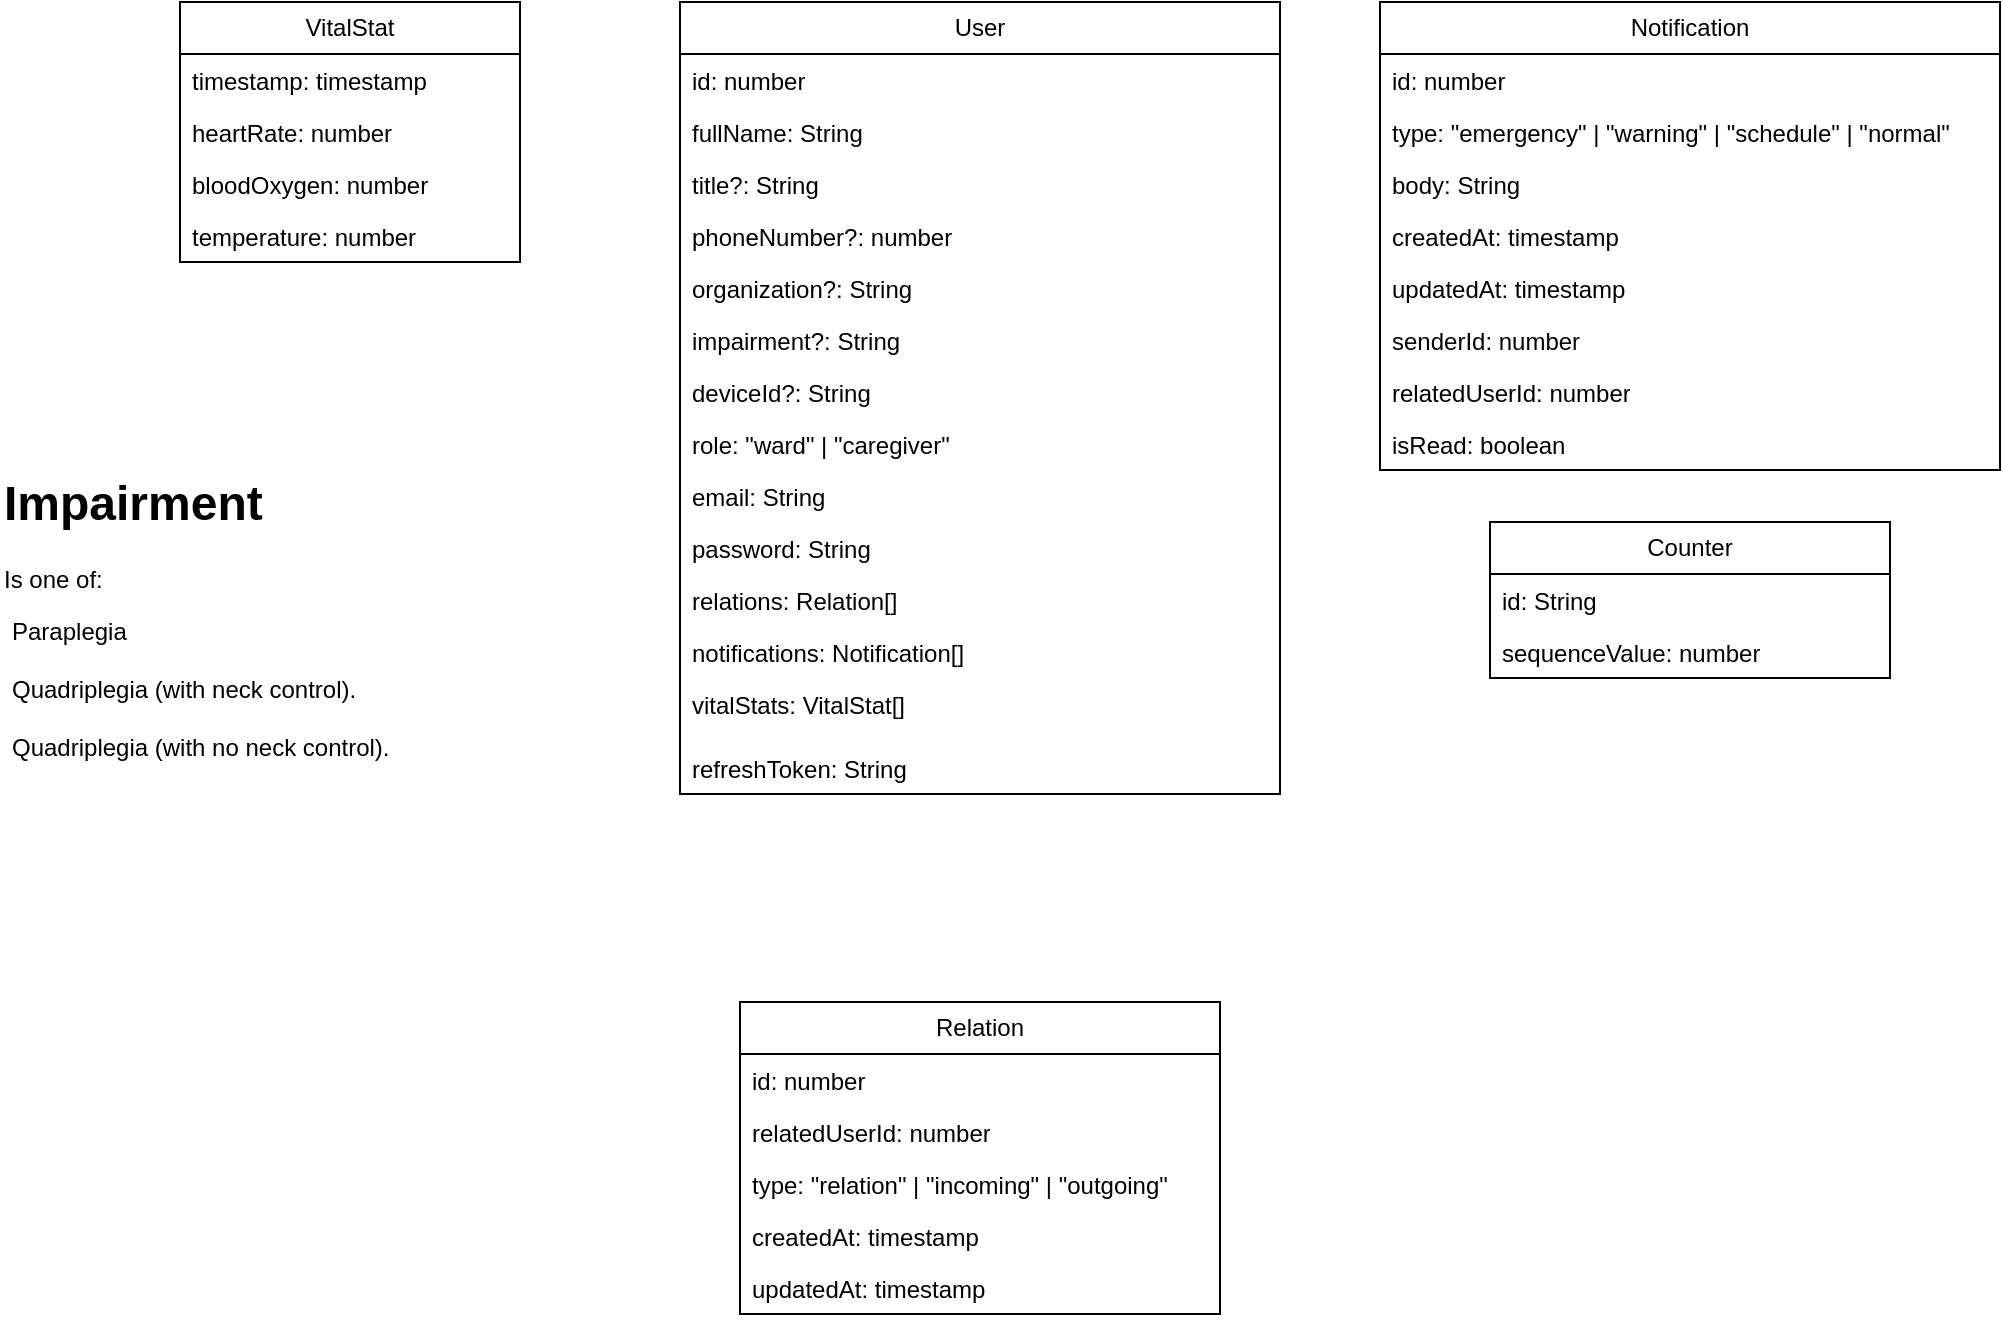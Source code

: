 <mxfile>
    <diagram name="Page-1" id="RhNSDpb28YwICxFGgP6q">
        <mxGraphModel dx="1406" dy="862" grid="1" gridSize="10" guides="1" tooltips="1" connect="1" arrows="1" fold="1" page="1" pageScale="1" pageWidth="1920" pageHeight="1200" math="0" shadow="0">
            <root>
                <mxCell id="0"/>
                <mxCell id="1" parent="0"/>
                <mxCell id="53EWXWbnaxRnMBXfWVNh-3" value="User" style="swimlane;fontStyle=0;childLayout=stackLayout;horizontal=1;startSize=26;fillColor=none;horizontalStack=0;resizeParent=1;resizeParentMax=0;resizeLast=0;collapsible=1;marginBottom=0;whiteSpace=wrap;html=1;" parent="1" vertex="1">
                    <mxGeometry x="680" y="140" width="300" height="396" as="geometry"/>
                </mxCell>
                <mxCell id="53EWXWbnaxRnMBXfWVNh-14" value="id: number" style="text;strokeColor=none;fillColor=none;align=left;verticalAlign=top;spacingLeft=4;spacingRight=4;overflow=hidden;rotatable=0;points=[[0,0.5],[1,0.5]];portConstraint=eastwest;whiteSpace=wrap;html=1;" parent="53EWXWbnaxRnMBXfWVNh-3" vertex="1">
                    <mxGeometry y="26" width="300" height="26" as="geometry"/>
                </mxCell>
                <mxCell id="53EWXWbnaxRnMBXfWVNh-5" value="fullName: String" style="text;strokeColor=none;fillColor=none;align=left;verticalAlign=top;spacingLeft=4;spacingRight=4;overflow=hidden;rotatable=0;points=[[0,0.5],[1,0.5]];portConstraint=eastwest;whiteSpace=wrap;html=1;" parent="53EWXWbnaxRnMBXfWVNh-3" vertex="1">
                    <mxGeometry y="52" width="300" height="26" as="geometry"/>
                </mxCell>
                <mxCell id="xeo-HCVFnPWFrrkDlW0r-4" value="title?: String" style="text;strokeColor=none;fillColor=none;align=left;verticalAlign=top;spacingLeft=4;spacingRight=4;overflow=hidden;rotatable=0;points=[[0,0.5],[1,0.5]];portConstraint=eastwest;whiteSpace=wrap;html=1;" parent="53EWXWbnaxRnMBXfWVNh-3" vertex="1">
                    <mxGeometry y="78" width="300" height="26" as="geometry"/>
                </mxCell>
                <mxCell id="53EWXWbnaxRnMBXfWVNh-9" value="phoneNumber?: number" style="text;strokeColor=none;fillColor=none;align=left;verticalAlign=top;spacingLeft=4;spacingRight=4;overflow=hidden;rotatable=0;points=[[0,0.5],[1,0.5]];portConstraint=eastwest;whiteSpace=wrap;html=1;" parent="53EWXWbnaxRnMBXfWVNh-3" vertex="1">
                    <mxGeometry y="104" width="300" height="26" as="geometry"/>
                </mxCell>
                <mxCell id="xeo-HCVFnPWFrrkDlW0r-3" value="organization?: String" style="text;strokeColor=none;fillColor=none;align=left;verticalAlign=top;spacingLeft=4;spacingRight=4;overflow=hidden;rotatable=0;points=[[0,0.5],[1,0.5]];portConstraint=eastwest;whiteSpace=wrap;html=1;" parent="53EWXWbnaxRnMBXfWVNh-3" vertex="1">
                    <mxGeometry y="130" width="300" height="26" as="geometry"/>
                </mxCell>
                <mxCell id="xeo-HCVFnPWFrrkDlW0r-1" value="impairment?: String" style="text;strokeColor=none;fillColor=none;align=left;verticalAlign=top;spacingLeft=4;spacingRight=4;overflow=hidden;rotatable=0;points=[[0,0.5],[1,0.5]];portConstraint=eastwest;whiteSpace=wrap;html=1;" parent="53EWXWbnaxRnMBXfWVNh-3" vertex="1">
                    <mxGeometry y="156" width="300" height="26" as="geometry"/>
                </mxCell>
                <mxCell id="5" value="deviceId?: String" style="text;strokeColor=none;fillColor=none;align=left;verticalAlign=top;spacingLeft=4;spacingRight=4;overflow=hidden;rotatable=0;points=[[0,0.5],[1,0.5]];portConstraint=eastwest;whiteSpace=wrap;html=1;" vertex="1" parent="53EWXWbnaxRnMBXfWVNh-3">
                    <mxGeometry y="182" width="300" height="26" as="geometry"/>
                </mxCell>
                <mxCell id="53EWXWbnaxRnMBXfWVNh-13" value="role: &quot;ward&quot; | &quot;caregiver&quot;" style="text;strokeColor=none;fillColor=none;align=left;verticalAlign=top;spacingLeft=4;spacingRight=4;overflow=hidden;rotatable=0;points=[[0,0.5],[1,0.5]];portConstraint=eastwest;whiteSpace=wrap;html=1;" parent="53EWXWbnaxRnMBXfWVNh-3" vertex="1">
                    <mxGeometry y="208" width="300" height="26" as="geometry"/>
                </mxCell>
                <mxCell id="53EWXWbnaxRnMBXfWVNh-7" value="email: String" style="text;strokeColor=none;fillColor=none;align=left;verticalAlign=top;spacingLeft=4;spacingRight=4;overflow=hidden;rotatable=0;points=[[0,0.5],[1,0.5]];portConstraint=eastwest;whiteSpace=wrap;html=1;" parent="53EWXWbnaxRnMBXfWVNh-3" vertex="1">
                    <mxGeometry y="234" width="300" height="26" as="geometry"/>
                </mxCell>
                <mxCell id="53EWXWbnaxRnMBXfWVNh-12" value="password: String" style="text;strokeColor=none;fillColor=none;align=left;verticalAlign=top;spacingLeft=4;spacingRight=4;overflow=hidden;rotatable=0;points=[[0,0.5],[1,0.5]];portConstraint=eastwest;whiteSpace=wrap;html=1;" parent="53EWXWbnaxRnMBXfWVNh-3" vertex="1">
                    <mxGeometry y="260" width="300" height="26" as="geometry"/>
                </mxCell>
                <mxCell id="53EWXWbnaxRnMBXfWVNh-10" value="relations: Relation[]" style="text;strokeColor=none;fillColor=none;align=left;verticalAlign=top;spacingLeft=4;spacingRight=4;overflow=hidden;rotatable=0;points=[[0,0.5],[1,0.5]];portConstraint=eastwest;whiteSpace=wrap;html=1;" parent="53EWXWbnaxRnMBXfWVNh-3" vertex="1">
                    <mxGeometry y="286" width="300" height="26" as="geometry"/>
                </mxCell>
                <mxCell id="ANE4v1oswPU3dnCNAhBP-31" value="notifications: Notification[]" style="text;strokeColor=none;fillColor=none;align=left;verticalAlign=top;spacingLeft=4;spacingRight=4;overflow=hidden;rotatable=0;points=[[0,0.5],[1,0.5]];portConstraint=eastwest;whiteSpace=wrap;html=1;" parent="53EWXWbnaxRnMBXfWVNh-3" vertex="1">
                    <mxGeometry y="312" width="300" height="26" as="geometry"/>
                </mxCell>
                <mxCell id="xeo-HCVFnPWFrrkDlW0r-2" value="vitalStats: VitalStat[]" style="text;strokeColor=none;fillColor=none;align=left;verticalAlign=top;spacingLeft=4;spacingRight=4;overflow=hidden;rotatable=0;points=[[0,0.5],[1,0.5]];portConstraint=eastwest;whiteSpace=wrap;html=1;" parent="53EWXWbnaxRnMBXfWVNh-3" vertex="1">
                    <mxGeometry y="338" width="300" height="32" as="geometry"/>
                </mxCell>
                <mxCell id="n33qdp5U2cRwPJbR96Rh-6" value="refreshToken: String" style="text;strokeColor=none;fillColor=none;align=left;verticalAlign=top;spacingLeft=4;spacingRight=4;overflow=hidden;rotatable=0;points=[[0,0.5],[1,0.5]];portConstraint=eastwest;whiteSpace=wrap;html=1;" parent="53EWXWbnaxRnMBXfWVNh-3" vertex="1">
                    <mxGeometry y="370" width="300" height="26" as="geometry"/>
                </mxCell>
                <mxCell id="ANE4v1oswPU3dnCNAhBP-32" value="&lt;h1 style=&quot;margin-top: 0px;&quot;&gt;Impairment&lt;/h1&gt;&lt;p&gt;Is one of:&lt;/p&gt;&lt;p style=&quot;margin: 0px 0px 0px 4px;&quot;&gt;Paraplegia&lt;/p&gt;&lt;p style=&quot;margin: 0px 0px 0px 4px;&quot;&gt;&lt;br&gt;&lt;/p&gt;&lt;p style=&quot;margin: 0px 0px 0px 4px;&quot;&gt;Quadriplegia (with neck control).&lt;/p&gt;&lt;p style=&quot;margin: 0px 0px 0px 4px;&quot;&gt;&lt;br&gt;&lt;/p&gt;&lt;p style=&quot;margin: 0px 0px 0px 4px;&quot;&gt;Quadriplegia (with no neck control).&lt;/p&gt;&lt;div&gt;&lt;br&gt;&lt;/div&gt;&lt;p&gt;&lt;br&gt;&lt;/p&gt;" style="text;html=1;whiteSpace=wrap;overflow=hidden;rounded=0;" parent="1" vertex="1">
                    <mxGeometry x="340" y="370" width="220" height="172" as="geometry"/>
                </mxCell>
                <mxCell id="z-RqrraqDJKVLrVFG4tr-6" value="Relation" style="swimlane;fontStyle=0;childLayout=stackLayout;horizontal=1;startSize=26;fillColor=none;horizontalStack=0;resizeParent=1;resizeParentMax=0;resizeLast=0;collapsible=1;marginBottom=0;whiteSpace=wrap;html=1;" parent="1" vertex="1">
                    <mxGeometry x="710" y="640" width="240" height="156" as="geometry"/>
                </mxCell>
                <mxCell id="z-RqrraqDJKVLrVFG4tr-7" value="id: number" style="text;strokeColor=none;fillColor=none;align=left;verticalAlign=top;spacingLeft=4;spacingRight=4;overflow=hidden;rotatable=0;points=[[0,0.5],[1,0.5]];portConstraint=eastwest;whiteSpace=wrap;html=1;" parent="z-RqrraqDJKVLrVFG4tr-6" vertex="1">
                    <mxGeometry y="26" width="240" height="26" as="geometry"/>
                </mxCell>
                <mxCell id="z-RqrraqDJKVLrVFG4tr-9" value="relatedUserId: number" style="text;strokeColor=none;fillColor=none;align=left;verticalAlign=top;spacingLeft=4;spacingRight=4;overflow=hidden;rotatable=0;points=[[0,0.5],[1,0.5]];portConstraint=eastwest;whiteSpace=wrap;html=1;" parent="z-RqrraqDJKVLrVFG4tr-6" vertex="1">
                    <mxGeometry y="52" width="240" height="26" as="geometry"/>
                </mxCell>
                <mxCell id="z-RqrraqDJKVLrVFG4tr-17" value="type: &quot;relation&quot; | &quot;incoming&quot; | &quot;outgoing&quot;" style="text;strokeColor=none;fillColor=none;align=left;verticalAlign=top;spacingLeft=4;spacingRight=4;overflow=hidden;rotatable=0;points=[[0,0.5],[1,0.5]];portConstraint=eastwest;whiteSpace=wrap;html=1;" parent="z-RqrraqDJKVLrVFG4tr-6" vertex="1">
                    <mxGeometry y="78" width="240" height="26" as="geometry"/>
                </mxCell>
                <mxCell id="z-RqrraqDJKVLrVFG4tr-18" value="createdAt: timestamp" style="text;strokeColor=none;fillColor=none;align=left;verticalAlign=top;spacingLeft=4;spacingRight=4;overflow=hidden;rotatable=0;points=[[0,0.5],[1,0.5]];portConstraint=eastwest;whiteSpace=wrap;html=1;" parent="z-RqrraqDJKVLrVFG4tr-6" vertex="1">
                    <mxGeometry y="104" width="240" height="26" as="geometry"/>
                </mxCell>
                <mxCell id="z-RqrraqDJKVLrVFG4tr-19" value="updatedAt: timestamp" style="text;strokeColor=none;fillColor=none;align=left;verticalAlign=top;spacingLeft=4;spacingRight=4;overflow=hidden;rotatable=0;points=[[0,0.5],[1,0.5]];portConstraint=eastwest;whiteSpace=wrap;html=1;" parent="z-RqrraqDJKVLrVFG4tr-6" vertex="1">
                    <mxGeometry y="130" width="240" height="26" as="geometry"/>
                </mxCell>
                <mxCell id="z-RqrraqDJKVLrVFG4tr-10" value="Notification" style="swimlane;fontStyle=0;childLayout=stackLayout;horizontal=1;startSize=26;fillColor=none;horizontalStack=0;resizeParent=1;resizeParentMax=0;resizeLast=0;collapsible=1;marginBottom=0;whiteSpace=wrap;html=1;" parent="1" vertex="1">
                    <mxGeometry x="1030" y="140" width="310" height="234" as="geometry"/>
                </mxCell>
                <mxCell id="z-RqrraqDJKVLrVFG4tr-11" value="id: number" style="text;strokeColor=none;fillColor=none;align=left;verticalAlign=top;spacingLeft=4;spacingRight=4;overflow=hidden;rotatable=0;points=[[0,0.5],[1,0.5]];portConstraint=eastwest;whiteSpace=wrap;html=1;" parent="z-RqrraqDJKVLrVFG4tr-10" vertex="1">
                    <mxGeometry y="26" width="310" height="26" as="geometry"/>
                </mxCell>
                <mxCell id="z-RqrraqDJKVLrVFG4tr-12" value="type: &quot;emergency&quot; | &quot;warning&quot; | &quot;schedule&quot; | &quot;normal&quot;" style="text;strokeColor=none;fillColor=none;align=left;verticalAlign=top;spacingLeft=4;spacingRight=4;overflow=hidden;rotatable=0;points=[[0,0.5],[1,0.5]];portConstraint=eastwest;whiteSpace=wrap;html=1;" parent="z-RqrraqDJKVLrVFG4tr-10" vertex="1">
                    <mxGeometry y="52" width="310" height="26" as="geometry"/>
                </mxCell>
                <mxCell id="z-RqrraqDJKVLrVFG4tr-13" value="body: String" style="text;strokeColor=none;fillColor=none;align=left;verticalAlign=top;spacingLeft=4;spacingRight=4;overflow=hidden;rotatable=0;points=[[0,0.5],[1,0.5]];portConstraint=eastwest;whiteSpace=wrap;html=1;" parent="z-RqrraqDJKVLrVFG4tr-10" vertex="1">
                    <mxGeometry y="78" width="310" height="26" as="geometry"/>
                </mxCell>
                <mxCell id="2" value="createdAt: timestamp" style="text;strokeColor=none;fillColor=none;align=left;verticalAlign=top;spacingLeft=4;spacingRight=4;overflow=hidden;rotatable=0;points=[[0,0.5],[1,0.5]];portConstraint=eastwest;whiteSpace=wrap;html=1;" parent="z-RqrraqDJKVLrVFG4tr-10" vertex="1">
                    <mxGeometry y="104" width="310" height="26" as="geometry"/>
                </mxCell>
                <mxCell id="3" value="updatedAt: timestamp" style="text;strokeColor=none;fillColor=none;align=left;verticalAlign=top;spacingLeft=4;spacingRight=4;overflow=hidden;rotatable=0;points=[[0,0.5],[1,0.5]];portConstraint=eastwest;whiteSpace=wrap;html=1;" parent="z-RqrraqDJKVLrVFG4tr-10" vertex="1">
                    <mxGeometry y="130" width="310" height="26" as="geometry"/>
                </mxCell>
                <mxCell id="z-RqrraqDJKVLrVFG4tr-15" value="senderId: number" style="text;strokeColor=none;fillColor=none;align=left;verticalAlign=top;spacingLeft=4;spacingRight=4;overflow=hidden;rotatable=0;points=[[0,0.5],[1,0.5]];portConstraint=eastwest;whiteSpace=wrap;html=1;" parent="z-RqrraqDJKVLrVFG4tr-10" vertex="1">
                    <mxGeometry y="156" width="310" height="26" as="geometry"/>
                </mxCell>
                <mxCell id="4" value="relatedUserId: number" style="text;strokeColor=none;fillColor=none;align=left;verticalAlign=top;spacingLeft=4;spacingRight=4;overflow=hidden;rotatable=0;points=[[0,0.5],[1,0.5]];portConstraint=eastwest;whiteSpace=wrap;html=1;" parent="z-RqrraqDJKVLrVFG4tr-10" vertex="1">
                    <mxGeometry y="182" width="310" height="26" as="geometry"/>
                </mxCell>
                <mxCell id="z-RqrraqDJKVLrVFG4tr-16" value="isRead: boolean" style="text;strokeColor=none;fillColor=none;align=left;verticalAlign=top;spacingLeft=4;spacingRight=4;overflow=hidden;rotatable=0;points=[[0,0.5],[1,0.5]];portConstraint=eastwest;whiteSpace=wrap;html=1;" parent="z-RqrraqDJKVLrVFG4tr-10" vertex="1">
                    <mxGeometry y="208" width="310" height="26" as="geometry"/>
                </mxCell>
                <mxCell id="z-RqrraqDJKVLrVFG4tr-33" value="VitalStat" style="swimlane;fontStyle=0;childLayout=stackLayout;horizontal=1;startSize=26;fillColor=none;horizontalStack=0;resizeParent=1;resizeParentMax=0;resizeLast=0;collapsible=1;marginBottom=0;whiteSpace=wrap;html=1;" parent="1" vertex="1">
                    <mxGeometry x="430" y="140" width="170" height="130" as="geometry"/>
                </mxCell>
                <mxCell id="z-RqrraqDJKVLrVFG4tr-37" value="timestamp: timestamp" style="text;strokeColor=none;fillColor=none;align=left;verticalAlign=top;spacingLeft=4;spacingRight=4;overflow=hidden;rotatable=0;points=[[0,0.5],[1,0.5]];portConstraint=eastwest;whiteSpace=wrap;html=1;" parent="z-RqrraqDJKVLrVFG4tr-33" vertex="1">
                    <mxGeometry y="26" width="170" height="26" as="geometry"/>
                </mxCell>
                <mxCell id="z-RqrraqDJKVLrVFG4tr-34" value="heartRate: number" style="text;strokeColor=none;fillColor=none;align=left;verticalAlign=top;spacingLeft=4;spacingRight=4;overflow=hidden;rotatable=0;points=[[0,0.5],[1,0.5]];portConstraint=eastwest;whiteSpace=wrap;html=1;" parent="z-RqrraqDJKVLrVFG4tr-33" vertex="1">
                    <mxGeometry y="52" width="170" height="26" as="geometry"/>
                </mxCell>
                <mxCell id="z-RqrraqDJKVLrVFG4tr-35" value="bloodOxygen: number" style="text;strokeColor=none;fillColor=none;align=left;verticalAlign=top;spacingLeft=4;spacingRight=4;overflow=hidden;rotatable=0;points=[[0,0.5],[1,0.5]];portConstraint=eastwest;whiteSpace=wrap;html=1;" parent="z-RqrraqDJKVLrVFG4tr-33" vertex="1">
                    <mxGeometry y="78" width="170" height="26" as="geometry"/>
                </mxCell>
                <mxCell id="z-RqrraqDJKVLrVFG4tr-36" value="temperature: number" style="text;strokeColor=none;fillColor=none;align=left;verticalAlign=top;spacingLeft=4;spacingRight=4;overflow=hidden;rotatable=0;points=[[0,0.5],[1,0.5]];portConstraint=eastwest;whiteSpace=wrap;html=1;" parent="z-RqrraqDJKVLrVFG4tr-33" vertex="1">
                    <mxGeometry y="104" width="170" height="26" as="geometry"/>
                </mxCell>
                <mxCell id="n33qdp5U2cRwPJbR96Rh-1" value="Counter" style="swimlane;fontStyle=0;childLayout=stackLayout;horizontal=1;startSize=26;fillColor=none;horizontalStack=0;resizeParent=1;resizeParentMax=0;resizeLast=0;collapsible=1;marginBottom=0;whiteSpace=wrap;html=1;" parent="1" vertex="1">
                    <mxGeometry x="1085" y="400" width="200" height="78" as="geometry"/>
                </mxCell>
                <mxCell id="n33qdp5U2cRwPJbR96Rh-2" value="id: String" style="text;strokeColor=none;fillColor=none;align=left;verticalAlign=top;spacingLeft=4;spacingRight=4;overflow=hidden;rotatable=0;points=[[0,0.5],[1,0.5]];portConstraint=eastwest;whiteSpace=wrap;html=1;" parent="n33qdp5U2cRwPJbR96Rh-1" vertex="1">
                    <mxGeometry y="26" width="200" height="26" as="geometry"/>
                </mxCell>
                <mxCell id="n33qdp5U2cRwPJbR96Rh-3" value="sequenceValue: number" style="text;strokeColor=none;fillColor=none;align=left;verticalAlign=top;spacingLeft=4;spacingRight=4;overflow=hidden;rotatable=0;points=[[0,0.5],[1,0.5]];portConstraint=eastwest;whiteSpace=wrap;html=1;" parent="n33qdp5U2cRwPJbR96Rh-1" vertex="1">
                    <mxGeometry y="52" width="200" height="26" as="geometry"/>
                </mxCell>
            </root>
        </mxGraphModel>
    </diagram>
</mxfile>